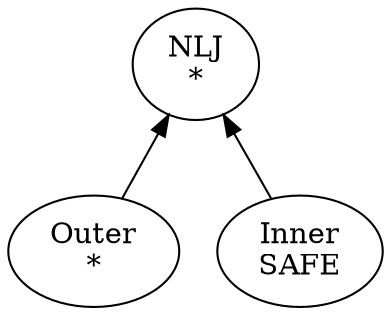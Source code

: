 digraph G {
    rankdir=BT; // Bottom to top layout

    node [shape=ellipse];

    outer [label="Outer\n*"];
    inner [label="Inner\nSAFE"];

    nlj [label="NLJ\n*"];

    outer -> nlj;
    inner -> nlj;
}
